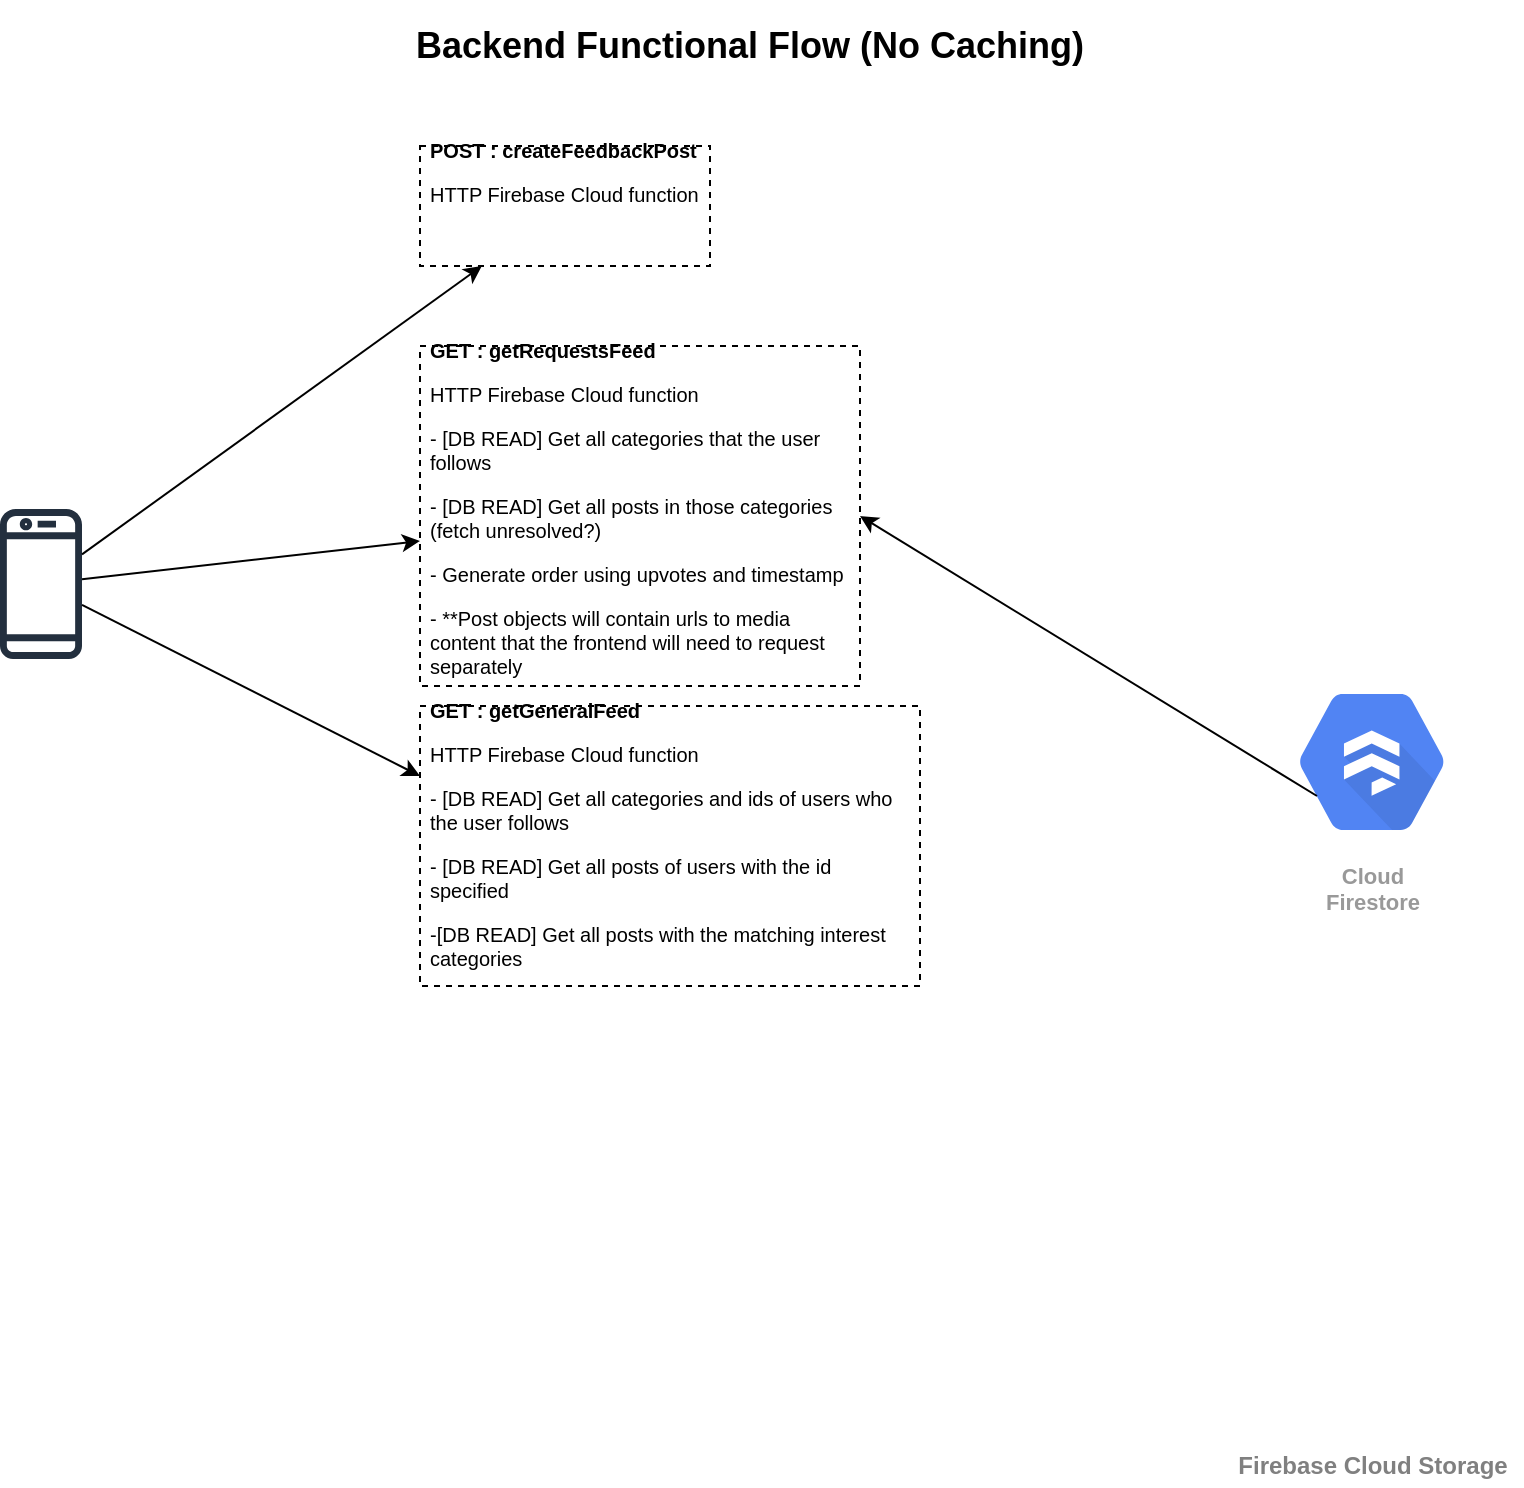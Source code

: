 <mxfile version="13.10.0" type="github"><diagram id="5DPtDh1HgJzNSaMUif5g" name="Page-1"><mxGraphModel dx="1422" dy="794" grid="1" gridSize="10" guides="1" tooltips="1" connect="1" arrows="1" fold="1" page="1" pageScale="1" pageWidth="850" pageHeight="1100" math="0" shadow="0"><root><mxCell id="0"/><mxCell id="1" parent="0"/><mxCell id="DvNGrMA5b_OGX1REUt0T-1" value="" style="outlineConnect=0;fontColor=#232F3E;gradientColor=none;fillColor=#232F3E;strokeColor=none;dashed=0;verticalLabelPosition=bottom;verticalAlign=top;align=center;html=1;fontSize=12;fontStyle=0;aspect=fixed;pointerEvents=1;shape=mxgraph.aws4.mobile_client;" vertex="1" parent="1"><mxGeometry x="60" y="290" width="41" height="78" as="geometry"/></mxCell><mxCell id="DvNGrMA5b_OGX1REUt0T-2" value="" style="endArrow=classic;html=1;" edge="1" parent="1" source="DvNGrMA5b_OGX1REUt0T-1" target="DvNGrMA5b_OGX1REUt0T-4"><mxGeometry width="50" height="50" relative="1" as="geometry"><mxPoint x="101" y="290" as="sourcePoint"/><mxPoint x="290" y="110" as="targetPoint"/></mxGeometry></mxCell><mxCell id="DvNGrMA5b_OGX1REUt0T-4" value="&lt;h1 style=&quot;font-size: 10px&quot;&gt;&lt;font style=&quot;font-size: 10px&quot;&gt;POST : createFeedbackPost&lt;/font&gt;&lt;/h1&gt;&lt;p style=&quot;font-size: 10px&quot;&gt;&lt;font style=&quot;font-size: 10px&quot;&gt;HTTP Firebase Cloud function&lt;/font&gt;&lt;/p&gt;&lt;p style=&quot;font-size: 10px&quot;&gt;&lt;br&gt;&lt;/p&gt;&lt;p style=&quot;font-size: 10px&quot;&gt;&lt;br&gt;&lt;/p&gt;&lt;p style=&quot;font-size: 13px&quot;&gt;&lt;br&gt;&lt;/p&gt;" style="text;html=1;fillColor=none;spacing=5;spacingTop=-20;whiteSpace=wrap;overflow=hidden;rounded=0;strokeColor=#000000;dashed=1;" vertex="1" parent="1"><mxGeometry x="270" y="110" width="145" height="60" as="geometry"/></mxCell><mxCell id="DvNGrMA5b_OGX1REUt0T-6" value="Cloud&#10;Firestore" style="html=1;fillColor=#5184F3;strokeColor=none;verticalAlign=top;labelPosition=center;verticalLabelPosition=bottom;align=center;spacingTop=-6;fontSize=11;fontStyle=1;fontColor=#999999;shape=mxgraph.gcp2.hexIcon;prIcon=cloud_firestore" vertex="1" parent="1"><mxGeometry x="691" y="368" width="110" height="100" as="geometry"/></mxCell><mxCell id="DvNGrMA5b_OGX1REUt0T-7" value="" style="endArrow=classic;html=1;" edge="1" parent="1" source="DvNGrMA5b_OGX1REUt0T-1" target="DvNGrMA5b_OGX1REUt0T-8"><mxGeometry width="50" height="50" relative="1" as="geometry"><mxPoint x="380" y="230" as="sourcePoint"/><mxPoint x="240" y="329" as="targetPoint"/></mxGeometry></mxCell><mxCell id="DvNGrMA5b_OGX1REUt0T-8" value="&lt;h1 style=&quot;font-size: 10px&quot;&gt;&lt;font style=&quot;font-size: 10px&quot;&gt;GET : getRequestsFeed&lt;/font&gt;&lt;/h1&gt;&lt;p style=&quot;font-size: 10px&quot;&gt;&lt;font style=&quot;font-size: 10px&quot;&gt;HTTP Firebase Cloud function&lt;/font&gt;&lt;/p&gt;&lt;p style=&quot;font-size: 10px&quot;&gt;&lt;font style=&quot;font-size: 10px&quot;&gt;- [DB READ] Get all categories that the user follows&lt;/font&gt;&lt;/p&gt;&lt;p style=&quot;font-size: 10px&quot;&gt;&lt;font style=&quot;font-size: 10px&quot;&gt;- [DB READ] Get all posts in those categories&amp;nbsp; (fetch unresolved?)&amp;nbsp;&lt;/font&gt;&lt;/p&gt;&lt;p style=&quot;font-size: 10px&quot;&gt;&lt;font style=&quot;font-size: 10px&quot;&gt;- Generate order using upvotes and timestamp&lt;/font&gt;&lt;/p&gt;&lt;p style=&quot;font-size: 10px&quot;&gt;&lt;font style=&quot;font-size: 10px&quot;&gt;- **Post objects will contain urls to media content that the frontend will need to request separately&amp;nbsp;&lt;/font&gt;&lt;/p&gt;" style="text;html=1;fillColor=none;spacing=5;spacingTop=-20;whiteSpace=wrap;overflow=hidden;rounded=0;strokeColor=#000000;dashed=1;" vertex="1" parent="1"><mxGeometry x="270" y="210" width="220" height="170" as="geometry"/></mxCell><mxCell id="DvNGrMA5b_OGX1REUt0T-9" value="&lt;h1 style=&quot;font-size: 10px&quot;&gt;&lt;font style=&quot;font-size: 10px&quot;&gt;GET : getGeneralFeed&lt;/font&gt;&lt;/h1&gt;&lt;p style=&quot;font-size: 10px&quot;&gt;&lt;font style=&quot;font-size: 10px&quot;&gt;HTTP Firebase Cloud function&lt;/font&gt;&lt;/p&gt;&lt;p style=&quot;font-size: 10px&quot;&gt;&lt;font style=&quot;font-size: 10px&quot;&gt;- [DB READ] Get all categories and ids of users who the user follows&lt;/font&gt;&lt;/p&gt;&lt;p style=&quot;font-size: 10px&quot;&gt;&lt;font style=&quot;font-size: 10px&quot;&gt;- [DB READ] Get all posts of users with the id specified&lt;/font&gt;&lt;/p&gt;&lt;p style=&quot;font-size: 10px&quot;&gt;&lt;font style=&quot;font-size: 10px&quot;&gt;-[DB READ] Get all posts with the matching interest categories&lt;/font&gt;&lt;/p&gt;&lt;p style=&quot;font-size: 10px&quot;&gt;&lt;br&gt;&lt;/p&gt;" style="text;html=1;fillColor=none;spacing=5;spacingTop=-20;whiteSpace=wrap;overflow=hidden;rounded=0;strokeColor=#000000;dashed=1;" vertex="1" parent="1"><mxGeometry x="270" y="390" width="250" height="140" as="geometry"/></mxCell><mxCell id="DvNGrMA5b_OGX1REUt0T-10" value="" style="endArrow=classic;html=1;entryX=0;entryY=0.25;entryDx=0;entryDy=0;" edge="1" parent="1" source="DvNGrMA5b_OGX1REUt0T-1" target="DvNGrMA5b_OGX1REUt0T-9"><mxGeometry width="50" height="50" relative="1" as="geometry"><mxPoint x="380" y="230" as="sourcePoint"/><mxPoint x="430" y="180" as="targetPoint"/></mxGeometry></mxCell><mxCell id="DvNGrMA5b_OGX1REUt0T-11" value="" style="shape=image;html=1;verticalAlign=top;verticalLabelPosition=bottom;labelBackgroundColor=#ffffff;imageAspect=0;aspect=fixed;image=https://cdn4.iconfinder.com/data/icons/google-i-o-2016/512/google_firebase-2-128.png;dashed=1;strokeColor=#000000;" vertex="1" parent="1"><mxGeometry x="691" y="650" width="110" height="110" as="geometry"/></mxCell><mxCell id="DvNGrMA5b_OGX1REUt0T-12" value="&lt;font color=&quot;#808080&quot;&gt;&lt;b&gt;Firebase Cloud Storage&lt;/b&gt;&lt;/font&gt;" style="text;html=1;align=center;verticalAlign=middle;resizable=0;points=[];autosize=1;" vertex="1" parent="1"><mxGeometry x="671" y="760" width="150" height="20" as="geometry"/></mxCell><mxCell id="DvNGrMA5b_OGX1REUt0T-14" value="&lt;h1 style=&quot;font-size: 18px&quot;&gt;&lt;font style=&quot;font-size: 18px&quot;&gt;Backend Functional Flow (No Caching)&lt;/font&gt;&lt;/h1&gt;" style="text;html=1;strokeColor=none;fillColor=none;align=center;verticalAlign=middle;whiteSpace=wrap;rounded=0;dashed=1;fontSize=18;" vertex="1" parent="1"><mxGeometry x="230" y="40" width="410" height="40" as="geometry"/></mxCell><mxCell id="DvNGrMA5b_OGX1REUt0T-15" value="" style="endArrow=classic;html=1;fontSize=18;exitX=0.25;exitY=0.67;exitDx=0;exitDy=0;exitPerimeter=0;entryX=1;entryY=0.5;entryDx=0;entryDy=0;" edge="1" parent="1" source="DvNGrMA5b_OGX1REUt0T-6" target="DvNGrMA5b_OGX1REUt0T-8"><mxGeometry width="50" height="50" relative="1" as="geometry"><mxPoint x="450" y="620" as="sourcePoint"/><mxPoint x="500" y="570" as="targetPoint"/></mxGeometry></mxCell></root></mxGraphModel></diagram></mxfile>